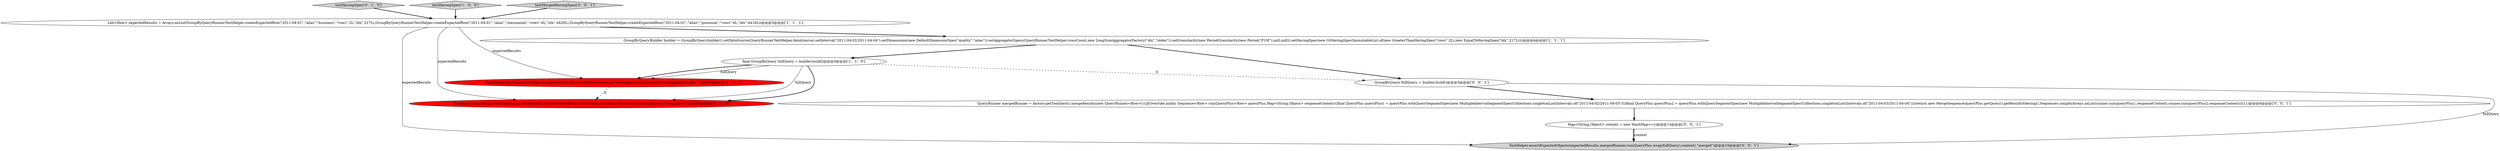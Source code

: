 digraph {
5 [style = filled, label = "testHavingSpec['0', '1', '0']", fillcolor = lightgray, shape = diamond image = "AAA0AAABBB2BBB"];
6 [style = filled, label = "TestHelper.assertExpectedObjects(expectedResults,GroupByQueryRunnerTestHelper.runQuery(factory,runner,fullQuery),\"havingspec\")@@@6@@@['0', '1', '0']", fillcolor = red, shape = ellipse image = "AAA1AAABBB2BBB"];
7 [style = filled, label = "TestHelper.assertExpectedObjects(expectedResults,mergedRunner.run(QueryPlus.wrap(fullQuery),context),\"merged\")@@@15@@@['0', '0', '1']", fillcolor = lightgray, shape = ellipse image = "AAA0AAABBB3BBB"];
1 [style = filled, label = "List<Row> expectedResults = Arrays.asList(GroupByQueryRunnerTestHelper.createExpectedRow(\"2011-04-01\",\"alias\",\"business\",\"rows\",2L,\"idx\",217L),GroupByQueryRunnerTestHelper.createExpectedRow(\"2011-04-01\",\"alias\",\"mezzanine\",\"rows\",6L,\"idx\",4420L),GroupByQueryRunnerTestHelper.createExpectedRow(\"2011-04-01\",\"alias\",\"premium\",\"rows\",6L,\"idx\",4416L))@@@3@@@['1', '1', '1']", fillcolor = white, shape = ellipse image = "AAA0AAABBB1BBB"];
4 [style = filled, label = "testHavingSpec['1', '0', '0']", fillcolor = lightgray, shape = diamond image = "AAA0AAABBB1BBB"];
3 [style = filled, label = "TestHelper.assertExpectedObjects(expectedResults,GroupByQueryRunnerTestHelper.runQuery(factory,runner,fullQuery),\"\")@@@6@@@['1', '0', '0']", fillcolor = red, shape = ellipse image = "AAA1AAABBB1BBB"];
11 [style = filled, label = "GroupByQuery fullQuery = builder.build()@@@5@@@['0', '0', '1']", fillcolor = white, shape = ellipse image = "AAA0AAABBB3BBB"];
0 [style = filled, label = "final GroupByQuery fullQuery = builder.build()@@@5@@@['1', '1', '0']", fillcolor = white, shape = ellipse image = "AAA0AAABBB1BBB"];
9 [style = filled, label = "testMergedHavingSpec['0', '0', '1']", fillcolor = lightgray, shape = diamond image = "AAA0AAABBB3BBB"];
10 [style = filled, label = "Map<String,Object> context = new HashMap<>()@@@14@@@['0', '0', '1']", fillcolor = white, shape = ellipse image = "AAA0AAABBB3BBB"];
2 [style = filled, label = "GroupByQuery.Builder builder = GroupByQuery.builder().setDataSource(QueryRunnerTestHelper.dataSource).setInterval(\"2011-04-02/2011-04-04\").setDimensions(new DefaultDimensionSpec(\"quality\",\"alias\")).setAggregatorSpecs(QueryRunnerTestHelper.rowsCount,new LongSumAggregatorFactory(\"idx\",\"index\")).setGranularity(new PeriodGranularity(new Period(\"P1M\"),null,null)).setHavingSpec(new OrHavingSpec(ImmutableList.of(new GreaterThanHavingSpec(\"rows\",2L),new EqualToHavingSpec(\"idx\",217L))))@@@4@@@['1', '1', '1']", fillcolor = white, shape = ellipse image = "AAA0AAABBB1BBB"];
8 [style = filled, label = "QueryRunner mergedRunner = factory.getToolchest().mergeResults(new QueryRunner<Row>(){@Override public Sequence<Row> run(QueryPlus<Row> queryPlus,Map<String,Object> responseContext){final QueryPlus queryPlus1 = queryPlus.withQuerySegmentSpec(new MultipleIntervalSegmentSpec(Collections.singletonList(Intervals.of(\"2011-04-02/2011-04-03\"))))final QueryPlus queryPlus2 = queryPlus.withQuerySegmentSpec(new MultipleIntervalSegmentSpec(Collections.singletonList(Intervals.of(\"2011-04-03/2011-04-04\"))))return new MergeSequence(queryPlus.getQuery().getResultOrdering(),Sequences.simple(Arrays.asList(runner.run(queryPlus1,responseContext),runner.run(queryPlus2,responseContext))))}})@@@6@@@['0', '0', '1']", fillcolor = white, shape = ellipse image = "AAA0AAABBB3BBB"];
0->3 [style = bold, label=""];
0->6 [style = solid, label="fullQuery"];
11->8 [style = bold, label=""];
5->1 [style = bold, label=""];
8->10 [style = bold, label=""];
1->7 [style = solid, label="expectedResults"];
4->1 [style = bold, label=""];
2->0 [style = bold, label=""];
1->2 [style = bold, label=""];
0->3 [style = solid, label="fullQuery"];
11->7 [style = solid, label="fullQuery"];
3->6 [style = dashed, label="0"];
0->11 [style = dashed, label="0"];
9->1 [style = bold, label=""];
10->7 [style = solid, label="context"];
0->6 [style = bold, label=""];
10->7 [style = bold, label=""];
1->6 [style = solid, label="expectedResults"];
2->11 [style = bold, label=""];
1->3 [style = solid, label="expectedResults"];
}
